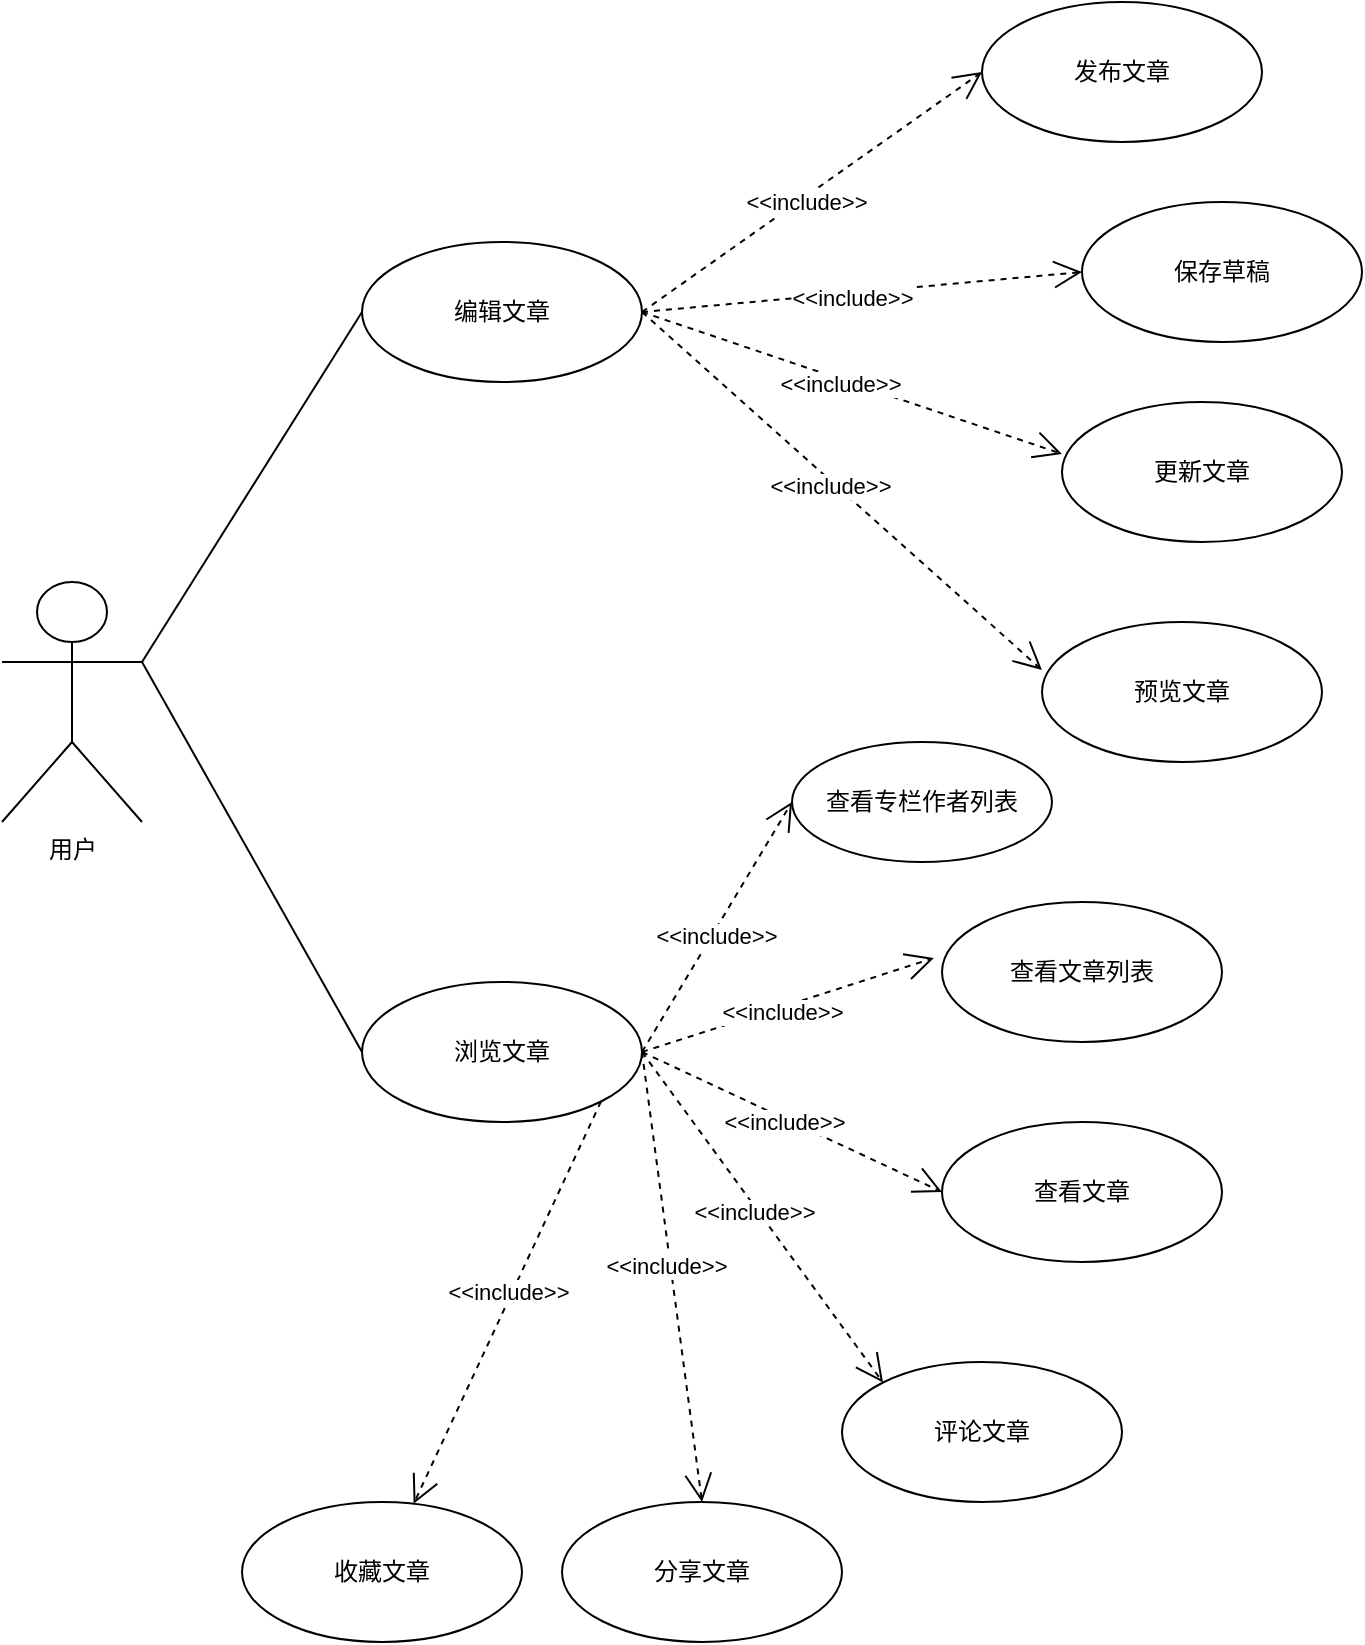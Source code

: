 <mxfile version="13.10.9" type="github">
  <diagram id="eL7ak1rJTYfULiPGaDFt" name="Page-1">
    <mxGraphModel dx="1186" dy="698" grid="1" gridSize="10" guides="1" tooltips="1" connect="1" arrows="1" fold="1" page="1" pageScale="1" pageWidth="3300" pageHeight="4681" math="0" shadow="0">
      <root>
        <mxCell id="0" />
        <mxCell id="1" parent="0" />
        <mxCell id="ZDJ-HBRPtkBt4qHDMkSX-4" value="发布文章" style="ellipse;whiteSpace=wrap;html=1;" parent="1" vertex="1">
          <mxGeometry x="570" y="100" width="140" height="70" as="geometry" />
        </mxCell>
        <mxCell id="ZDJ-HBRPtkBt4qHDMkSX-5" value="更新文章" style="ellipse;whiteSpace=wrap;html=1;" parent="1" vertex="1">
          <mxGeometry x="610" y="300" width="140" height="70" as="geometry" />
        </mxCell>
        <mxCell id="ZDJ-HBRPtkBt4qHDMkSX-9" value="保存草稿" style="ellipse;whiteSpace=wrap;html=1;" parent="1" vertex="1">
          <mxGeometry x="620" y="200" width="140" height="70" as="geometry" />
        </mxCell>
        <mxCell id="ZDJ-HBRPtkBt4qHDMkSX-11" value="" style="endArrow=open;endFill=1;endSize=12;html=1;entryX=0;entryY=0.5;entryDx=0;entryDy=0;dashed=1;exitX=1;exitY=0.5;exitDx=0;exitDy=0;" parent="1" source="p_YJIw6m68GWcsmd0kjf-3" target="ZDJ-HBRPtkBt4qHDMkSX-9" edge="1">
          <mxGeometry width="160" relative="1" as="geometry">
            <mxPoint x="70" y="150" as="sourcePoint" />
            <mxPoint x="280" y="180" as="targetPoint" />
          </mxGeometry>
        </mxCell>
        <mxCell id="p_YJIw6m68GWcsmd0kjf-6" value="&amp;lt;&amp;lt;include&amp;gt;&amp;gt;" style="edgeLabel;html=1;align=center;verticalAlign=middle;resizable=0;points=[];" vertex="1" connectable="0" parent="ZDJ-HBRPtkBt4qHDMkSX-11">
          <mxGeometry x="-0.051" y="-2" relative="1" as="geometry">
            <mxPoint as="offset" />
          </mxGeometry>
        </mxCell>
        <mxCell id="ZDJ-HBRPtkBt4qHDMkSX-13" value="预览文章" style="ellipse;whiteSpace=wrap;html=1;" parent="1" vertex="1">
          <mxGeometry x="600" y="410" width="140" height="70" as="geometry" />
        </mxCell>
        <mxCell id="ZDJ-HBRPtkBt4qHDMkSX-16" value="查看专栏作者列表" style="ellipse;whiteSpace=wrap;html=1;" parent="1" vertex="1">
          <mxGeometry x="475" y="470" width="130" height="60" as="geometry" />
        </mxCell>
        <mxCell id="ZDJ-HBRPtkBt4qHDMkSX-17" value="查看文章列表" style="ellipse;whiteSpace=wrap;html=1;" parent="1" vertex="1">
          <mxGeometry x="550" y="550" width="140" height="70" as="geometry" />
        </mxCell>
        <mxCell id="ZDJ-HBRPtkBt4qHDMkSX-18" value="查看文章" style="ellipse;whiteSpace=wrap;html=1;" parent="1" vertex="1">
          <mxGeometry x="550" y="660" width="140" height="70" as="geometry" />
        </mxCell>
        <mxCell id="ZDJ-HBRPtkBt4qHDMkSX-19" value="评论文章" style="ellipse;whiteSpace=wrap;html=1;" parent="1" vertex="1">
          <mxGeometry x="500" y="780" width="140" height="70" as="geometry" />
        </mxCell>
        <mxCell id="ZDJ-HBRPtkBt4qHDMkSX-20" value="收藏文章" style="ellipse;whiteSpace=wrap;html=1;" parent="1" vertex="1">
          <mxGeometry x="200" y="850" width="140" height="70" as="geometry" />
        </mxCell>
        <mxCell id="ZDJ-HBRPtkBt4qHDMkSX-21" value="分享文章" style="ellipse;whiteSpace=wrap;html=1;" parent="1" vertex="1">
          <mxGeometry x="360" y="850" width="140" height="70" as="geometry" />
        </mxCell>
        <mxCell id="p_YJIw6m68GWcsmd0kjf-2" value="用户" style="shape=umlActor;verticalLabelPosition=bottom;verticalAlign=top;html=1;" vertex="1" parent="1">
          <mxGeometry x="80" y="390" width="70" height="120" as="geometry" />
        </mxCell>
        <mxCell id="p_YJIw6m68GWcsmd0kjf-3" value="编辑文章" style="ellipse;whiteSpace=wrap;html=1;" vertex="1" parent="1">
          <mxGeometry x="260" y="220" width="140" height="70" as="geometry" />
        </mxCell>
        <mxCell id="p_YJIw6m68GWcsmd0kjf-12" value="" style="endArrow=none;endFill=0;endSize=12;html=1;entryX=0;entryY=0.5;entryDx=0;entryDy=0;exitX=1;exitY=0.333;exitDx=0;exitDy=0;exitPerimeter=0;" edge="1" parent="1" source="p_YJIw6m68GWcsmd0kjf-2" target="p_YJIw6m68GWcsmd0kjf-3">
          <mxGeometry width="160" relative="1" as="geometry">
            <mxPoint x="120" y="233.333" as="sourcePoint" />
            <mxPoint x="260" y="385" as="targetPoint" />
          </mxGeometry>
        </mxCell>
        <mxCell id="p_YJIw6m68GWcsmd0kjf-13" value="浏览文章" style="ellipse;whiteSpace=wrap;html=1;" vertex="1" parent="1">
          <mxGeometry x="260" y="590" width="140" height="70" as="geometry" />
        </mxCell>
        <mxCell id="p_YJIw6m68GWcsmd0kjf-14" value="" style="endArrow=none;endFill=0;endSize=12;html=1;entryX=0;entryY=0.5;entryDx=0;entryDy=0;exitX=1;exitY=0.333;exitDx=0;exitDy=0;exitPerimeter=0;" edge="1" parent="1" source="p_YJIw6m68GWcsmd0kjf-2" target="p_YJIw6m68GWcsmd0kjf-13">
          <mxGeometry width="160" relative="1" as="geometry">
            <mxPoint x="90" y="430" as="sourcePoint" />
            <mxPoint x="420" y="435" as="targetPoint" />
          </mxGeometry>
        </mxCell>
        <mxCell id="p_YJIw6m68GWcsmd0kjf-16" value="" style="endArrow=open;endFill=1;endSize=12;html=1;entryX=0;entryY=0.5;entryDx=0;entryDy=0;dashed=1;exitX=1;exitY=0.5;exitDx=0;exitDy=0;" edge="1" parent="1" source="p_YJIw6m68GWcsmd0kjf-3" target="ZDJ-HBRPtkBt4qHDMkSX-4">
          <mxGeometry width="160" relative="1" as="geometry">
            <mxPoint x="550" y="175" as="sourcePoint" />
            <mxPoint x="730" y="120" as="targetPoint" />
          </mxGeometry>
        </mxCell>
        <mxCell id="p_YJIw6m68GWcsmd0kjf-17" value="&amp;lt;&amp;lt;include&amp;gt;&amp;gt;" style="edgeLabel;html=1;align=center;verticalAlign=middle;resizable=0;points=[];" vertex="1" connectable="0" parent="p_YJIw6m68GWcsmd0kjf-16">
          <mxGeometry x="-0.051" y="-2" relative="1" as="geometry">
            <mxPoint as="offset" />
          </mxGeometry>
        </mxCell>
        <mxCell id="p_YJIw6m68GWcsmd0kjf-18" value="" style="endArrow=open;endFill=1;endSize=12;html=1;entryX=0;entryY=0.371;entryDx=0;entryDy=0;dashed=1;exitX=1;exitY=0.5;exitDx=0;exitDy=0;entryPerimeter=0;" edge="1" parent="1" source="p_YJIw6m68GWcsmd0kjf-3" target="ZDJ-HBRPtkBt4qHDMkSX-5">
          <mxGeometry width="160" relative="1" as="geometry">
            <mxPoint x="420" y="295" as="sourcePoint" />
            <mxPoint x="720" y="295" as="targetPoint" />
          </mxGeometry>
        </mxCell>
        <mxCell id="p_YJIw6m68GWcsmd0kjf-19" value="&amp;lt;&amp;lt;include&amp;gt;&amp;gt;" style="edgeLabel;html=1;align=center;verticalAlign=middle;resizable=0;points=[];" vertex="1" connectable="0" parent="p_YJIw6m68GWcsmd0kjf-18">
          <mxGeometry x="-0.051" y="-2" relative="1" as="geometry">
            <mxPoint as="offset" />
          </mxGeometry>
        </mxCell>
        <mxCell id="p_YJIw6m68GWcsmd0kjf-20" value="" style="endArrow=open;endFill=1;endSize=12;html=1;entryX=0;entryY=0.343;entryDx=0;entryDy=0;dashed=1;exitX=1;exitY=0.5;exitDx=0;exitDy=0;entryPerimeter=0;" edge="1" parent="1" source="p_YJIw6m68GWcsmd0kjf-3" target="ZDJ-HBRPtkBt4qHDMkSX-13">
          <mxGeometry width="160" relative="1" as="geometry">
            <mxPoint x="420" y="295" as="sourcePoint" />
            <mxPoint x="630" y="355.97" as="targetPoint" />
          </mxGeometry>
        </mxCell>
        <mxCell id="p_YJIw6m68GWcsmd0kjf-21" value="&amp;lt;&amp;lt;include&amp;gt;&amp;gt;" style="edgeLabel;html=1;align=center;verticalAlign=middle;resizable=0;points=[];" vertex="1" connectable="0" parent="p_YJIw6m68GWcsmd0kjf-20">
          <mxGeometry x="-0.051" y="-2" relative="1" as="geometry">
            <mxPoint as="offset" />
          </mxGeometry>
        </mxCell>
        <mxCell id="p_YJIw6m68GWcsmd0kjf-22" value="" style="endArrow=open;endFill=1;endSize=12;html=1;entryX=0;entryY=0.5;entryDx=0;entryDy=0;dashed=1;exitX=1;exitY=0.5;exitDx=0;exitDy=0;" edge="1" parent="1" source="p_YJIw6m68GWcsmd0kjf-13" target="ZDJ-HBRPtkBt4qHDMkSX-16">
          <mxGeometry width="160" relative="1" as="geometry">
            <mxPoint x="420" y="295" as="sourcePoint" />
            <mxPoint x="610" y="444.01" as="targetPoint" />
          </mxGeometry>
        </mxCell>
        <mxCell id="p_YJIw6m68GWcsmd0kjf-23" value="&amp;lt;&amp;lt;include&amp;gt;&amp;gt;" style="edgeLabel;html=1;align=center;verticalAlign=middle;resizable=0;points=[];" vertex="1" connectable="0" parent="p_YJIw6m68GWcsmd0kjf-22">
          <mxGeometry x="-0.051" y="-2" relative="1" as="geometry">
            <mxPoint as="offset" />
          </mxGeometry>
        </mxCell>
        <mxCell id="p_YJIw6m68GWcsmd0kjf-24" value="" style="endArrow=open;endFill=1;endSize=12;html=1;entryX=0;entryY=0.5;entryDx=0;entryDy=0;dashed=1;exitX=1;exitY=0.5;exitDx=0;exitDy=0;" edge="1" parent="1" source="p_YJIw6m68GWcsmd0kjf-13" target="ZDJ-HBRPtkBt4qHDMkSX-18">
          <mxGeometry width="160" relative="1" as="geometry">
            <mxPoint x="410" y="635" as="sourcePoint" />
            <mxPoint x="530" y="540" as="targetPoint" />
          </mxGeometry>
        </mxCell>
        <mxCell id="p_YJIw6m68GWcsmd0kjf-25" value="&amp;lt;&amp;lt;include&amp;gt;&amp;gt;" style="edgeLabel;html=1;align=center;verticalAlign=middle;resizable=0;points=[];" vertex="1" connectable="0" parent="p_YJIw6m68GWcsmd0kjf-24">
          <mxGeometry x="-0.051" y="-2" relative="1" as="geometry">
            <mxPoint as="offset" />
          </mxGeometry>
        </mxCell>
        <mxCell id="p_YJIw6m68GWcsmd0kjf-26" value="" style="endArrow=open;endFill=1;endSize=12;html=1;entryX=-0.029;entryY=0.4;entryDx=0;entryDy=0;dashed=1;exitX=1;exitY=0.5;exitDx=0;exitDy=0;entryPerimeter=0;" edge="1" parent="1" source="p_YJIw6m68GWcsmd0kjf-13" target="ZDJ-HBRPtkBt4qHDMkSX-17">
          <mxGeometry width="160" relative="1" as="geometry">
            <mxPoint x="400" y="620" as="sourcePoint" />
            <mxPoint x="540" y="550" as="targetPoint" />
          </mxGeometry>
        </mxCell>
        <mxCell id="p_YJIw6m68GWcsmd0kjf-27" value="&amp;lt;&amp;lt;include&amp;gt;&amp;gt;" style="edgeLabel;html=1;align=center;verticalAlign=middle;resizable=0;points=[];" vertex="1" connectable="0" parent="p_YJIw6m68GWcsmd0kjf-26">
          <mxGeometry x="-0.051" y="-2" relative="1" as="geometry">
            <mxPoint as="offset" />
          </mxGeometry>
        </mxCell>
        <mxCell id="p_YJIw6m68GWcsmd0kjf-28" value="" style="endArrow=open;endFill=1;endSize=12;html=1;entryX=0;entryY=0;entryDx=0;entryDy=0;dashed=1;exitX=1;exitY=0.5;exitDx=0;exitDy=0;" edge="1" parent="1" source="p_YJIw6m68GWcsmd0kjf-13" target="ZDJ-HBRPtkBt4qHDMkSX-19">
          <mxGeometry width="160" relative="1" as="geometry">
            <mxPoint x="430" y="655" as="sourcePoint" />
            <mxPoint x="550" y="560" as="targetPoint" />
          </mxGeometry>
        </mxCell>
        <mxCell id="p_YJIw6m68GWcsmd0kjf-29" value="&amp;lt;&amp;lt;include&amp;gt;&amp;gt;" style="edgeLabel;html=1;align=center;verticalAlign=middle;resizable=0;points=[];" vertex="1" connectable="0" parent="p_YJIw6m68GWcsmd0kjf-28">
          <mxGeometry x="-0.051" y="-2" relative="1" as="geometry">
            <mxPoint as="offset" />
          </mxGeometry>
        </mxCell>
        <mxCell id="p_YJIw6m68GWcsmd0kjf-30" value="" style="endArrow=open;endFill=1;endSize=12;html=1;entryX=0.5;entryY=0;entryDx=0;entryDy=0;dashed=1;exitX=1;exitY=0.5;exitDx=0;exitDy=0;" edge="1" parent="1" source="p_YJIw6m68GWcsmd0kjf-13" target="ZDJ-HBRPtkBt4qHDMkSX-21">
          <mxGeometry width="160" relative="1" as="geometry">
            <mxPoint x="350" y="720" as="sourcePoint" />
            <mxPoint x="500.503" y="820.251" as="targetPoint" />
          </mxGeometry>
        </mxCell>
        <mxCell id="p_YJIw6m68GWcsmd0kjf-31" value="&amp;lt;&amp;lt;include&amp;gt;&amp;gt;" style="edgeLabel;html=1;align=center;verticalAlign=middle;resizable=0;points=[];" vertex="1" connectable="0" parent="p_YJIw6m68GWcsmd0kjf-30">
          <mxGeometry x="-0.051" y="-2" relative="1" as="geometry">
            <mxPoint as="offset" />
          </mxGeometry>
        </mxCell>
        <mxCell id="p_YJIw6m68GWcsmd0kjf-32" value="" style="endArrow=open;endFill=1;endSize=12;html=1;dashed=1;exitX=1;exitY=1;exitDx=0;exitDy=0;" edge="1" parent="1" source="p_YJIw6m68GWcsmd0kjf-13" target="ZDJ-HBRPtkBt4qHDMkSX-20">
          <mxGeometry width="160" relative="1" as="geometry">
            <mxPoint x="380" y="680" as="sourcePoint" />
            <mxPoint x="440" y="880" as="targetPoint" />
          </mxGeometry>
        </mxCell>
        <mxCell id="p_YJIw6m68GWcsmd0kjf-33" value="&amp;lt;&amp;lt;include&amp;gt;&amp;gt;" style="edgeLabel;html=1;align=center;verticalAlign=middle;resizable=0;points=[];" vertex="1" connectable="0" parent="p_YJIw6m68GWcsmd0kjf-32">
          <mxGeometry x="-0.051" y="-2" relative="1" as="geometry">
            <mxPoint as="offset" />
          </mxGeometry>
        </mxCell>
      </root>
    </mxGraphModel>
  </diagram>
</mxfile>
